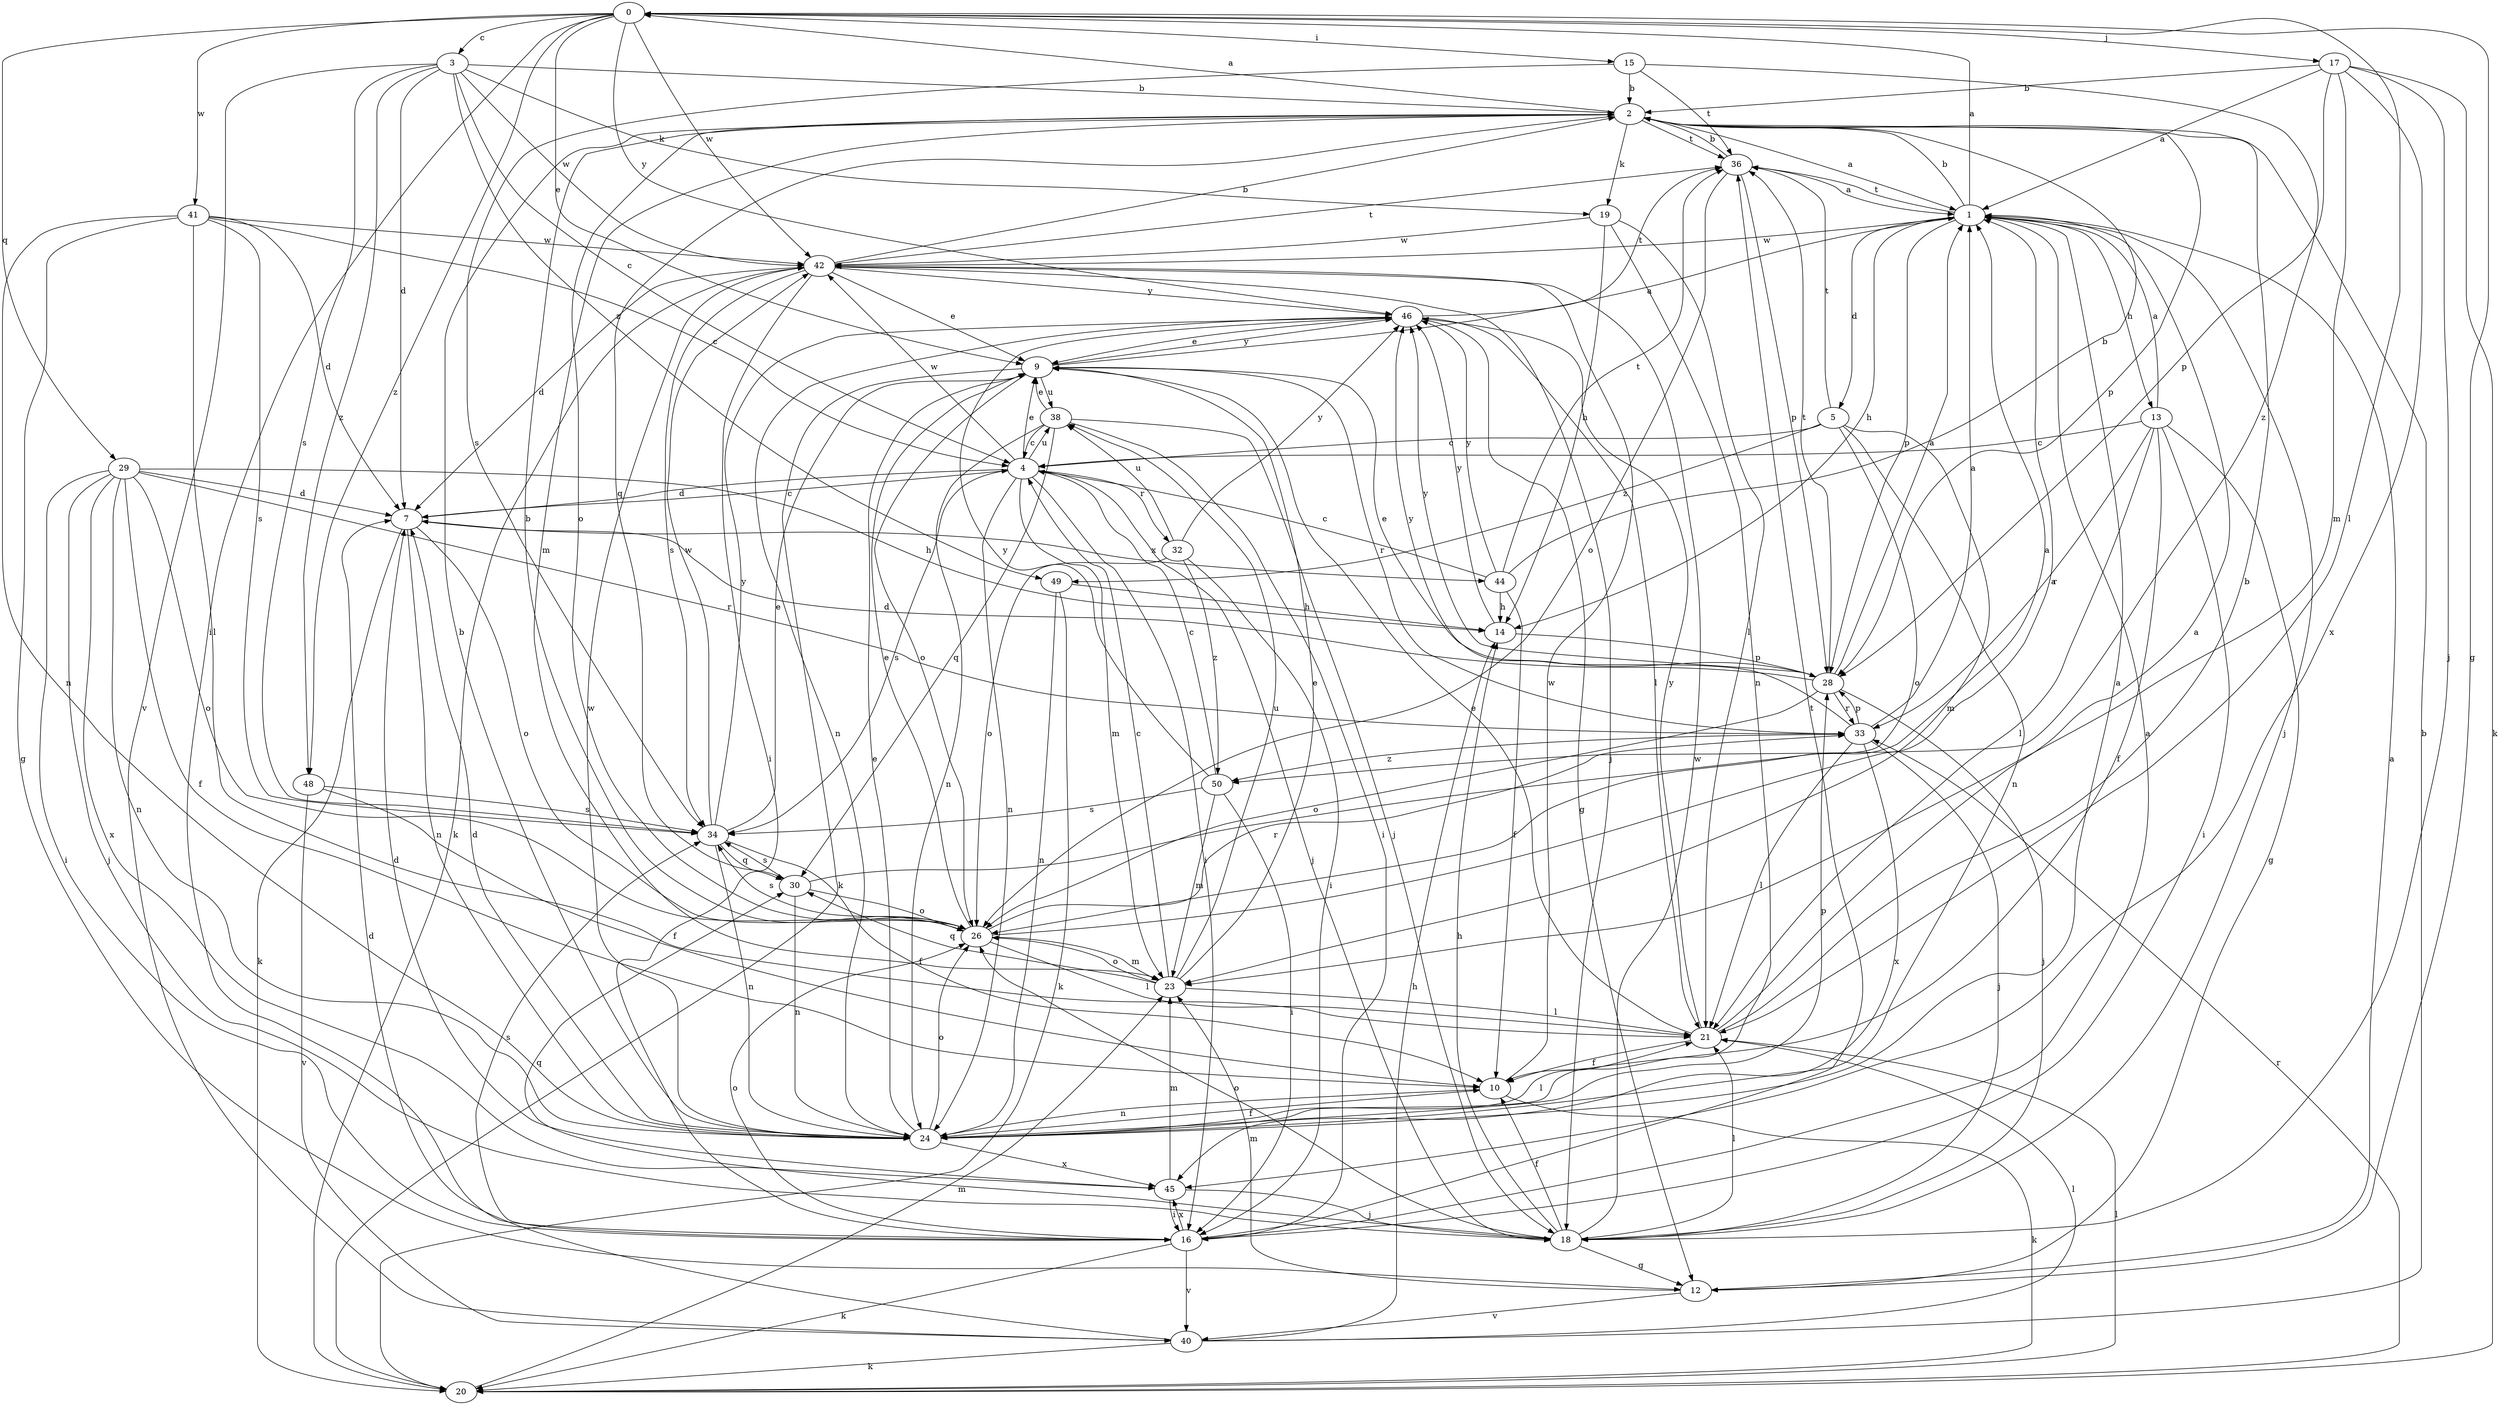 strict digraph  {
0;
1;
2;
3;
4;
5;
7;
9;
10;
12;
13;
14;
15;
16;
17;
18;
19;
20;
21;
23;
24;
26;
28;
29;
30;
32;
33;
34;
36;
38;
40;
41;
42;
44;
45;
46;
48;
49;
50;
0 -> 3  [label=c];
0 -> 9  [label=e];
0 -> 12  [label=g];
0 -> 15  [label=i];
0 -> 16  [label=i];
0 -> 17  [label=j];
0 -> 21  [label=l];
0 -> 29  [label=q];
0 -> 41  [label=w];
0 -> 42  [label=w];
0 -> 46  [label=y];
0 -> 48  [label=z];
1 -> 0  [label=a];
1 -> 2  [label=b];
1 -> 5  [label=d];
1 -> 13  [label=h];
1 -> 14  [label=h];
1 -> 18  [label=j];
1 -> 28  [label=p];
1 -> 36  [label=t];
1 -> 42  [label=w];
2 -> 0  [label=a];
2 -> 1  [label=a];
2 -> 19  [label=k];
2 -> 23  [label=m];
2 -> 26  [label=o];
2 -> 28  [label=p];
2 -> 30  [label=q];
2 -> 36  [label=t];
3 -> 2  [label=b];
3 -> 4  [label=c];
3 -> 7  [label=d];
3 -> 19  [label=k];
3 -> 34  [label=s];
3 -> 40  [label=v];
3 -> 42  [label=w];
3 -> 48  [label=z];
3 -> 49  [label=z];
4 -> 7  [label=d];
4 -> 9  [label=e];
4 -> 16  [label=i];
4 -> 18  [label=j];
4 -> 23  [label=m];
4 -> 24  [label=n];
4 -> 32  [label=r];
4 -> 34  [label=s];
4 -> 38  [label=u];
4 -> 42  [label=w];
5 -> 4  [label=c];
5 -> 23  [label=m];
5 -> 24  [label=n];
5 -> 26  [label=o];
5 -> 36  [label=t];
5 -> 49  [label=z];
7 -> 4  [label=c];
7 -> 20  [label=k];
7 -> 24  [label=n];
7 -> 26  [label=o];
7 -> 44  [label=x];
9 -> 1  [label=a];
9 -> 20  [label=k];
9 -> 26  [label=o];
9 -> 33  [label=r];
9 -> 38  [label=u];
9 -> 46  [label=y];
10 -> 20  [label=k];
10 -> 24  [label=n];
10 -> 42  [label=w];
12 -> 1  [label=a];
12 -> 23  [label=m];
12 -> 40  [label=v];
13 -> 1  [label=a];
13 -> 4  [label=c];
13 -> 10  [label=f];
13 -> 12  [label=g];
13 -> 16  [label=i];
13 -> 21  [label=l];
13 -> 33  [label=r];
14 -> 28  [label=p];
14 -> 46  [label=y];
15 -> 2  [label=b];
15 -> 34  [label=s];
15 -> 36  [label=t];
15 -> 50  [label=z];
16 -> 1  [label=a];
16 -> 20  [label=k];
16 -> 26  [label=o];
16 -> 34  [label=s];
16 -> 36  [label=t];
16 -> 40  [label=v];
16 -> 45  [label=x];
17 -> 1  [label=a];
17 -> 2  [label=b];
17 -> 18  [label=j];
17 -> 20  [label=k];
17 -> 23  [label=m];
17 -> 28  [label=p];
17 -> 45  [label=x];
18 -> 10  [label=f];
18 -> 12  [label=g];
18 -> 14  [label=h];
18 -> 21  [label=l];
18 -> 26  [label=o];
18 -> 30  [label=q];
18 -> 42  [label=w];
19 -> 14  [label=h];
19 -> 21  [label=l];
19 -> 24  [label=n];
19 -> 42  [label=w];
20 -> 21  [label=l];
20 -> 23  [label=m];
20 -> 33  [label=r];
21 -> 1  [label=a];
21 -> 2  [label=b];
21 -> 9  [label=e];
21 -> 10  [label=f];
21 -> 46  [label=y];
23 -> 4  [label=c];
23 -> 9  [label=e];
23 -> 21  [label=l];
23 -> 26  [label=o];
23 -> 30  [label=q];
23 -> 38  [label=u];
24 -> 1  [label=a];
24 -> 2  [label=b];
24 -> 7  [label=d];
24 -> 9  [label=e];
24 -> 10  [label=f];
24 -> 21  [label=l];
24 -> 26  [label=o];
24 -> 28  [label=p];
24 -> 42  [label=w];
24 -> 45  [label=x];
26 -> 1  [label=a];
26 -> 2  [label=b];
26 -> 9  [label=e];
26 -> 21  [label=l];
26 -> 23  [label=m];
26 -> 33  [label=r];
26 -> 34  [label=s];
28 -> 1  [label=a];
28 -> 7  [label=d];
28 -> 9  [label=e];
28 -> 18  [label=j];
28 -> 26  [label=o];
28 -> 33  [label=r];
28 -> 36  [label=t];
28 -> 46  [label=y];
29 -> 7  [label=d];
29 -> 10  [label=f];
29 -> 14  [label=h];
29 -> 16  [label=i];
29 -> 18  [label=j];
29 -> 24  [label=n];
29 -> 26  [label=o];
29 -> 33  [label=r];
29 -> 45  [label=x];
30 -> 1  [label=a];
30 -> 24  [label=n];
30 -> 26  [label=o];
30 -> 34  [label=s];
32 -> 16  [label=i];
32 -> 26  [label=o];
32 -> 38  [label=u];
32 -> 46  [label=y];
32 -> 50  [label=z];
33 -> 1  [label=a];
33 -> 18  [label=j];
33 -> 21  [label=l];
33 -> 28  [label=p];
33 -> 45  [label=x];
33 -> 46  [label=y];
33 -> 50  [label=z];
34 -> 9  [label=e];
34 -> 10  [label=f];
34 -> 24  [label=n];
34 -> 30  [label=q];
34 -> 42  [label=w];
34 -> 46  [label=y];
36 -> 1  [label=a];
36 -> 2  [label=b];
36 -> 26  [label=o];
36 -> 28  [label=p];
38 -> 4  [label=c];
38 -> 9  [label=e];
38 -> 16  [label=i];
38 -> 18  [label=j];
38 -> 24  [label=n];
38 -> 30  [label=q];
40 -> 2  [label=b];
40 -> 7  [label=d];
40 -> 14  [label=h];
40 -> 20  [label=k];
40 -> 21  [label=l];
41 -> 4  [label=c];
41 -> 7  [label=d];
41 -> 12  [label=g];
41 -> 21  [label=l];
41 -> 24  [label=n];
41 -> 34  [label=s];
41 -> 42  [label=w];
42 -> 2  [label=b];
42 -> 7  [label=d];
42 -> 9  [label=e];
42 -> 16  [label=i];
42 -> 18  [label=j];
42 -> 20  [label=k];
42 -> 34  [label=s];
42 -> 36  [label=t];
42 -> 46  [label=y];
44 -> 2  [label=b];
44 -> 4  [label=c];
44 -> 10  [label=f];
44 -> 14  [label=h];
44 -> 36  [label=t];
44 -> 46  [label=y];
45 -> 7  [label=d];
45 -> 16  [label=i];
45 -> 18  [label=j];
45 -> 23  [label=m];
46 -> 9  [label=e];
46 -> 12  [label=g];
46 -> 21  [label=l];
46 -> 24  [label=n];
46 -> 36  [label=t];
48 -> 10  [label=f];
48 -> 34  [label=s];
48 -> 40  [label=v];
49 -> 14  [label=h];
49 -> 20  [label=k];
49 -> 24  [label=n];
50 -> 4  [label=c];
50 -> 16  [label=i];
50 -> 23  [label=m];
50 -> 34  [label=s];
50 -> 46  [label=y];
}
